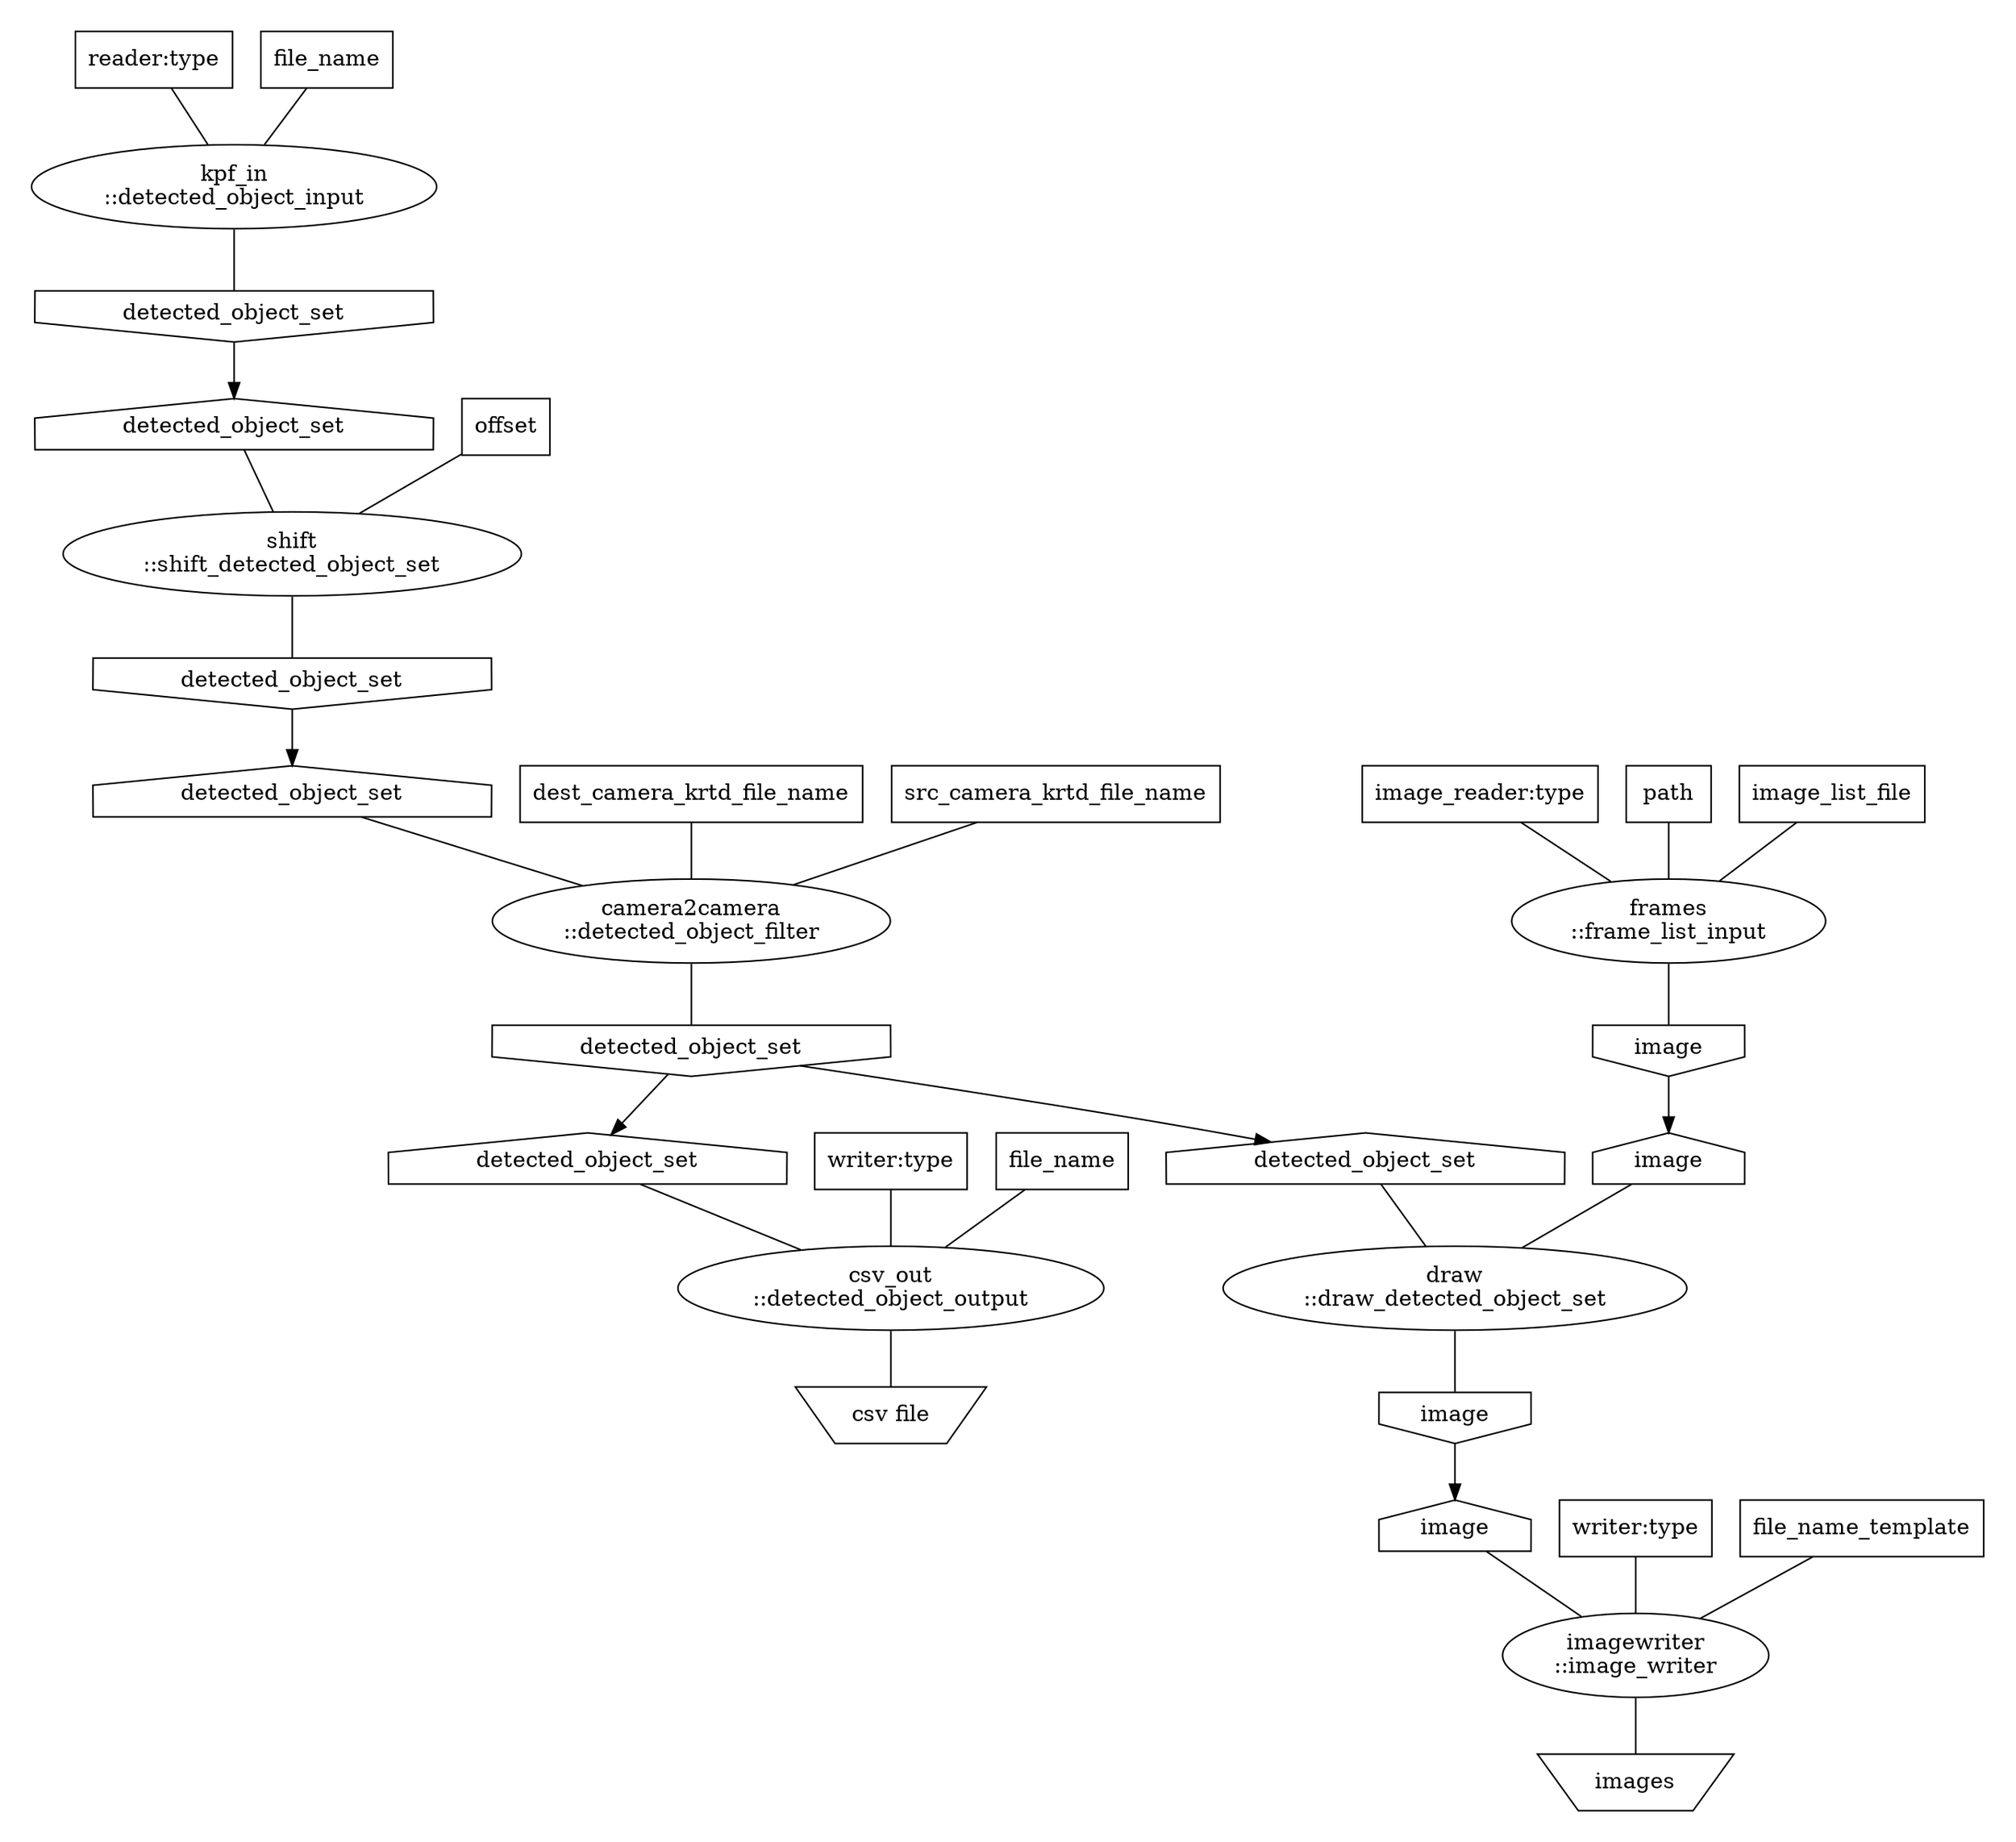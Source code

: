 strict digraph "unnamed" {
clusterrank=local;

subgraph "cluster_frame_list_input" {
color=white;style=filled;fillcolor=white;fontsize=10;rank=same;

"frame_list_input_main" [label="frames\n::frame_list_input",shape=ellipse];

"frame_list_file" [label="image_list_file",shape=box];
"frame_list_path" [label="path",shape=box];
"frame_list_image_reader_type" [label="image_reader:type",shape=box];
"frame_list_image_output" [label="image",shape=invhouse];

{ "frame_list_file" "frame_list_path" "frame_list_image_reader_type" } -> "frame_list_input_main" [arrowhead=none];
"frame_list_input_main" -> "frame_list_image_output" [arrowhead=none];
}

subgraph "cluster_cam2cam" {
color=white;style=filled;fillcolor=white;fontsize=10;rank=same;

"cam2cam_main" [label="camera2camera\n::detected_object_filter",shape=ellipse];

"cam2cam_src_cam" [label="src_camera_krtd_file_name",shape=box];
"cam2cam_dest_cam" [label="dest_camera_krtd_file_name",shape=box];
"cam2cam_detected_obj_set_in" [label="detected_object_set",shape=house]
"cam2cam_detected_obj_set_out" [label="detected_object_set",shape=invhouse];

{ "cam2cam_src_cam" "cam2cam_dest_cam" "cam2cam_detected_obj_set_in" } -> "cam2cam_main" [arrowhead=none];
"cam2cam_main" -> "cam2cam_detected_obj_set_out" [arrowhead=none];
}

subgraph "cluster_kpf_in" {
color=white;style=filled;fillcolor=white;fontsize=10;rank=same;

"kpf_in_main" [label="kpf_in\n::detected_object_input",shape=ellipse];

"kpf_in_file" [label="file_name",shape=box]
"kpf_in_reader_type" [label="reader:type",shape=box]
"kpf_in_detected_obj_set_out" [label="detected_object_set",shape=invhouse];

{ "kpf_in_file" "kpf_in_reader_type" } -> "kpf_in_main" [arrowhead=none];
"kpf_in_main" -> "kpf_in_detected_obj_set_out" [arrowhead=none];
}

subgraph "cluster_shift" {
color=white;style=filled;fillcolor=white;fontsize=10;rank=same;

"shift_main" [label="shift\n::shift_detected_object_set",shape=ellipse];

"shift_offset" [label="offset",shape=box];
"shift_detected_obj_set_in" [label="detected_object_set",shape=house]
"shift_detected_obj_set_out" [label="detected_object_set",shape=invhouse];

{ "shift_offset" "shift_detected_obj_set_in" } -> "shift_main" [arrowhead=none];
"shift_main" -> "shift_detected_obj_set_out" [arrowhead=none];
}

subgraph "cluster_draw" {
color=white;style=filled;fillcolor=white;fontsize=10;rank=same;

"draw_main" [label="draw\n::draw_detected_object_set",shape=ellipse];

"draw_image_in" [label="image",shape=house]
"draw_detected_obj_set_in" [label="detected_object_set",shape=house]
"draw_image_out" [label="image",shape=invhouse];

{ "draw_image_in" "draw_detected_obj_set_in" } -> "draw_main" [arrowhead=none];
"draw_main" -> "draw_image_out" [arrowhead=none];
}

subgraph "cluster_csv_out" {
color=white;style=filled;fillcolor=white;fontsize=10;rank=same;

"csv_out_main" [label="csv_out\n::detected_object_output",shape=ellipse];

"csv_out_file" [label="file_name",shape=box];
"csv_out_type" [label="writer:type",shape=box];
"csv_out_detected_obj_set_in" [label="detected_object_set",shape=house];
"csv_file_out" [label="csv file",shape=invtrapezium];

{ "csv_out_file" "csv_out_type" "csv_out_detected_obj_set_in" } -> "csv_out_main" [arrowhead=none];
"csv_out_main" -> "csv_file_out" [arrowhead=none];
}

subgraph "cluster_image_write" {
color=white;style=filled;fillcolor=white;fontsize=10;rank=same;

"image_write_main" [label="imagewriter\n::image_writer",shape=ellipse];

"image_write_file_template" [label="file_name_template",shape=box];
"image_write_type" [label="writer:type",shape=box];
"image_write_image_in" [label="image",shape=house];
"image_write_images_out" [label="images",shape=invtrapezium];

{ "image_write_file_template" "image_write_type" "image_write_image_in" } -> "image_write_main" [arrowhead=none];
"image_write_main" -> "image_write_images_out" [arrowhead=none];
}

"kpf_in_detected_obj_set_out" -> "shift_detected_obj_set_in" [minlen=1,weight=1];
"shift_detected_obj_set_out" -> "cam2cam_detected_obj_set_in" [minlen=1,weight=1];
"cam2cam_detected_obj_set_out" -> "draw_detected_obj_set_in" [minlen=1,weight=1];
"frame_list_image_output" -> "draw_image_in" [minlen=1,weight=1];
"cam2cam_detected_obj_set_out" -> "csv_out_detected_obj_set_in" [minlen=1,weight=1];
"draw_image_out" -> "image_write_image_in" [minlen=1,weight=1];
}
